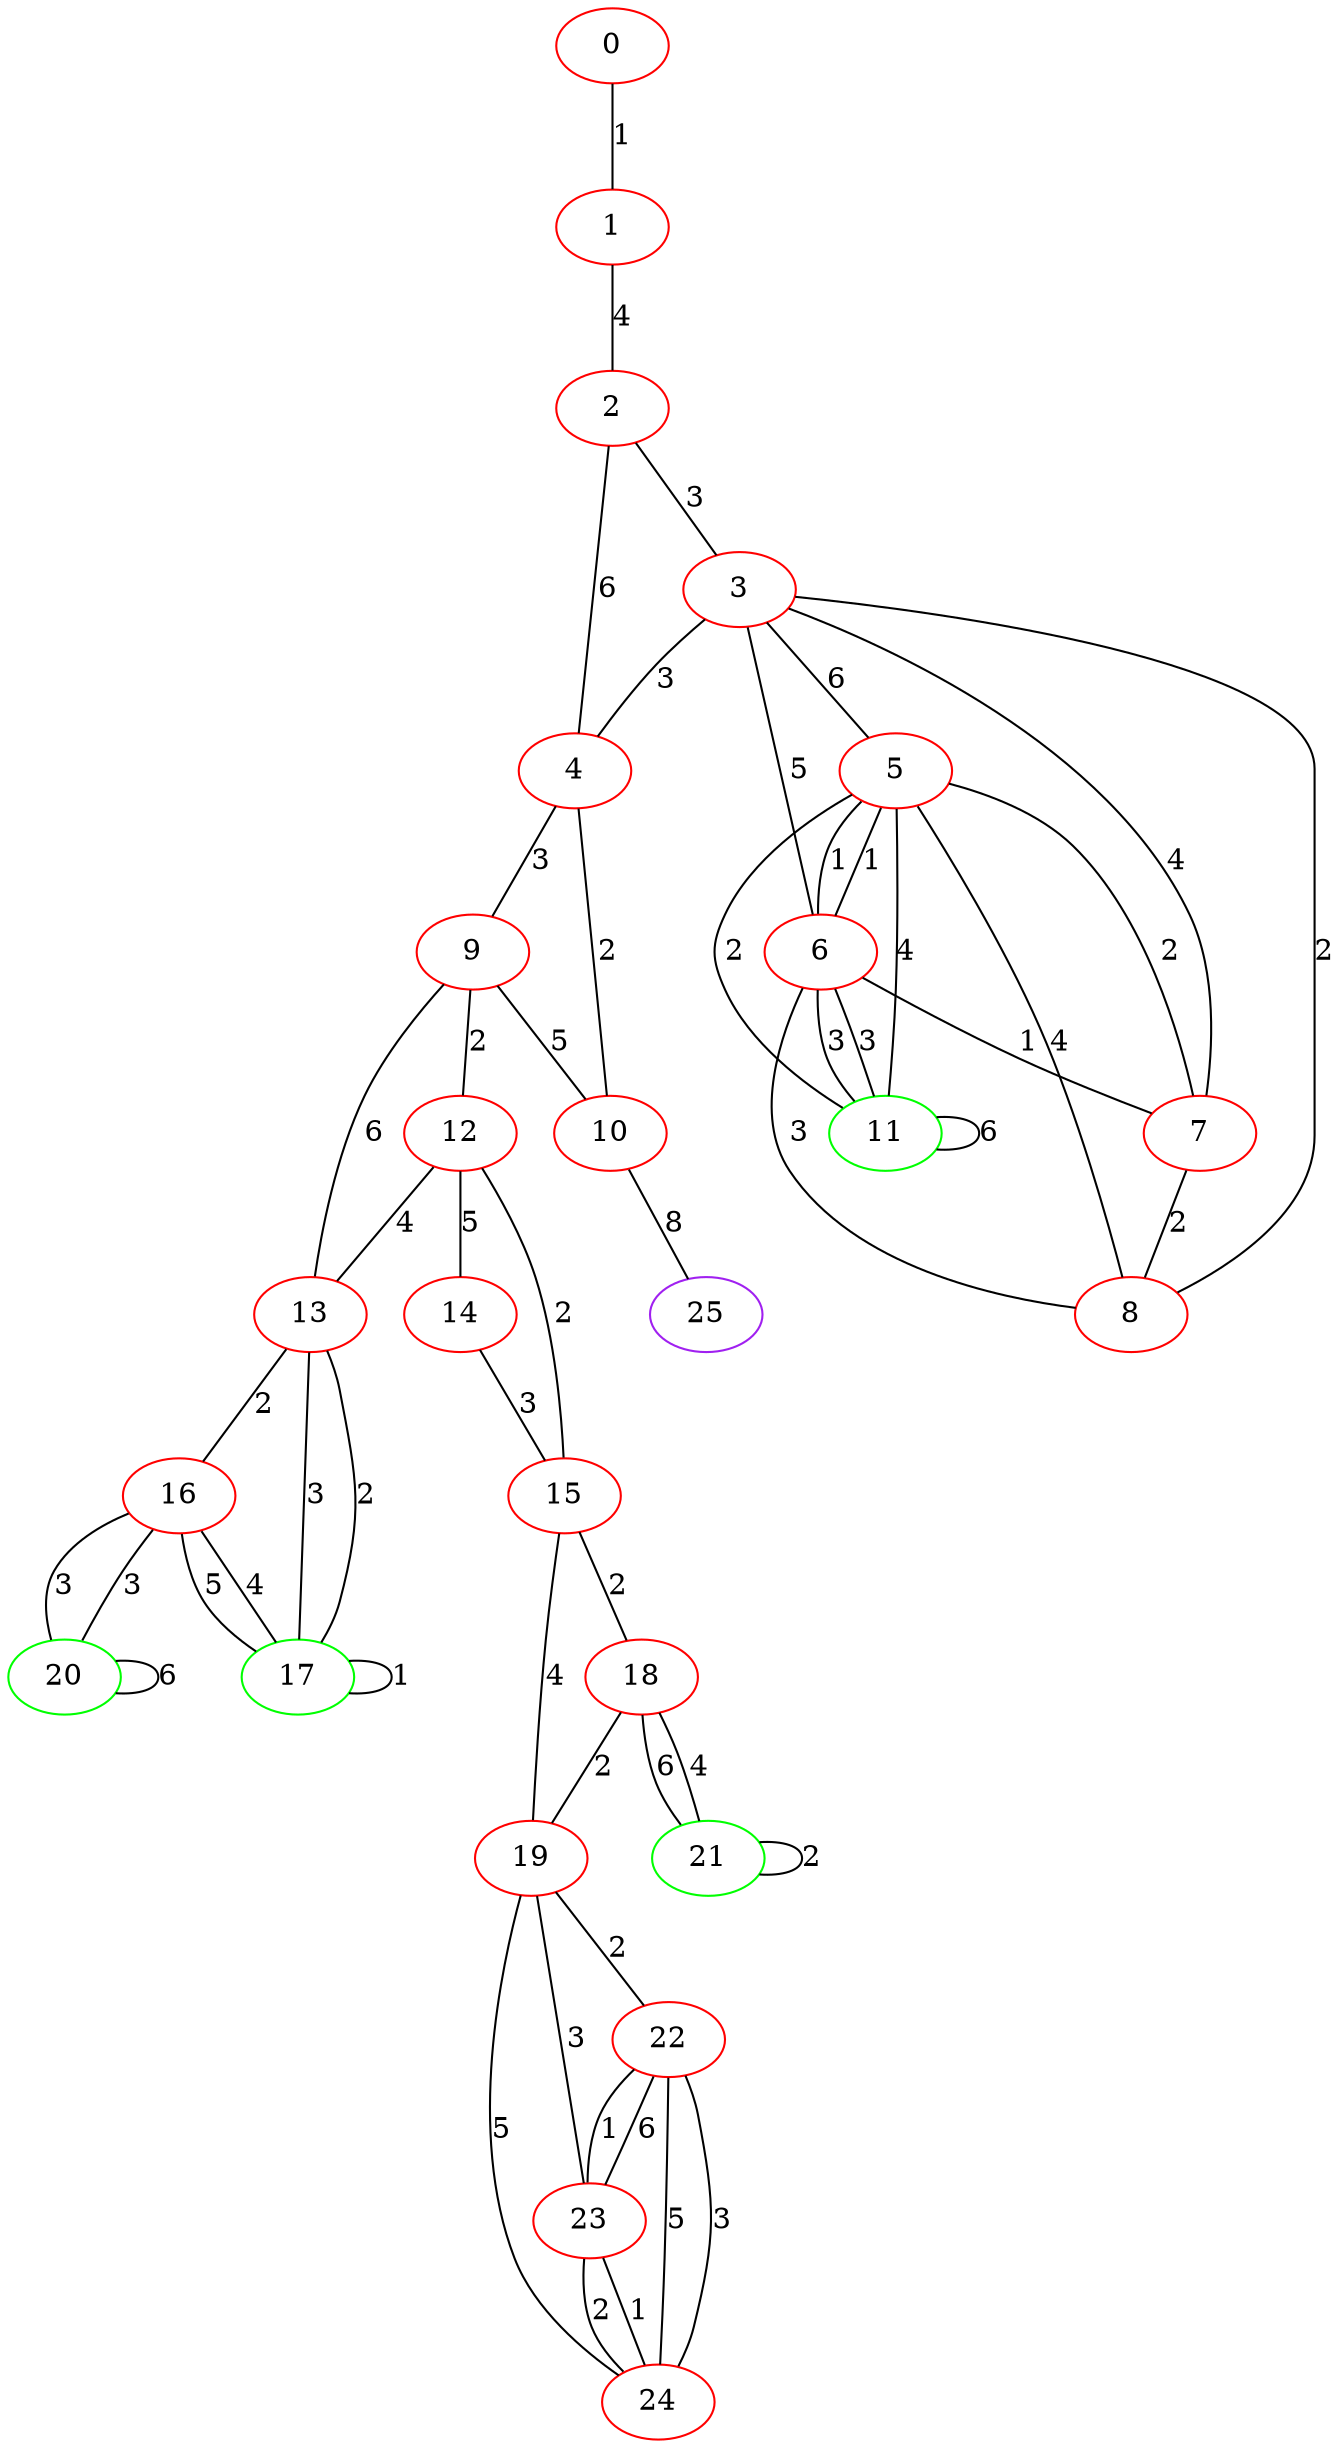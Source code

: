 graph "" {
0 [color=red, weight=1];
1 [color=red, weight=1];
2 [color=red, weight=1];
3 [color=red, weight=1];
4 [color=red, weight=1];
5 [color=red, weight=1];
6 [color=red, weight=1];
7 [color=red, weight=1];
8 [color=red, weight=1];
9 [color=red, weight=1];
10 [color=red, weight=1];
11 [color=green, weight=2];
12 [color=red, weight=1];
13 [color=red, weight=1];
14 [color=red, weight=1];
15 [color=red, weight=1];
16 [color=red, weight=1];
17 [color=green, weight=2];
18 [color=red, weight=1];
19 [color=red, weight=1];
20 [color=green, weight=2];
21 [color=green, weight=2];
22 [color=red, weight=1];
23 [color=red, weight=1];
24 [color=red, weight=1];
25 [color=purple, weight=4];
0 -- 1  [key=0, label=1];
1 -- 2  [key=0, label=4];
2 -- 3  [key=0, label=3];
2 -- 4  [key=0, label=6];
3 -- 4  [key=0, label=3];
3 -- 5  [key=0, label=6];
3 -- 6  [key=0, label=5];
3 -- 7  [key=0, label=4];
3 -- 8  [key=0, label=2];
4 -- 9  [key=0, label=3];
4 -- 10  [key=0, label=2];
5 -- 8  [key=0, label=4];
5 -- 11  [key=0, label=4];
5 -- 11  [key=1, label=2];
5 -- 6  [key=0, label=1];
5 -- 6  [key=1, label=1];
5 -- 7  [key=0, label=2];
6 -- 8  [key=0, label=3];
6 -- 11  [key=0, label=3];
6 -- 11  [key=1, label=3];
6 -- 7  [key=0, label=1];
7 -- 8  [key=0, label=2];
9 -- 12  [key=0, label=2];
9 -- 10  [key=0, label=5];
9 -- 13  [key=0, label=6];
10 -- 25  [key=0, label=8];
11 -- 11  [key=0, label=6];
12 -- 13  [key=0, label=4];
12 -- 14  [key=0, label=5];
12 -- 15  [key=0, label=2];
13 -- 16  [key=0, label=2];
13 -- 17  [key=0, label=2];
13 -- 17  [key=1, label=3];
14 -- 15  [key=0, label=3];
15 -- 18  [key=0, label=2];
15 -- 19  [key=0, label=4];
16 -- 17  [key=0, label=4];
16 -- 17  [key=1, label=5];
16 -- 20  [key=0, label=3];
16 -- 20  [key=1, label=3];
17 -- 17  [key=0, label=1];
18 -- 19  [key=0, label=2];
18 -- 21  [key=0, label=6];
18 -- 21  [key=1, label=4];
19 -- 24  [key=0, label=5];
19 -- 23  [key=0, label=3];
19 -- 22  [key=0, label=2];
20 -- 20  [key=0, label=6];
21 -- 21  [key=0, label=2];
22 -- 24  [key=0, label=5];
22 -- 24  [key=1, label=3];
22 -- 23  [key=0, label=6];
22 -- 23  [key=1, label=1];
23 -- 24  [key=0, label=1];
23 -- 24  [key=1, label=2];
}
